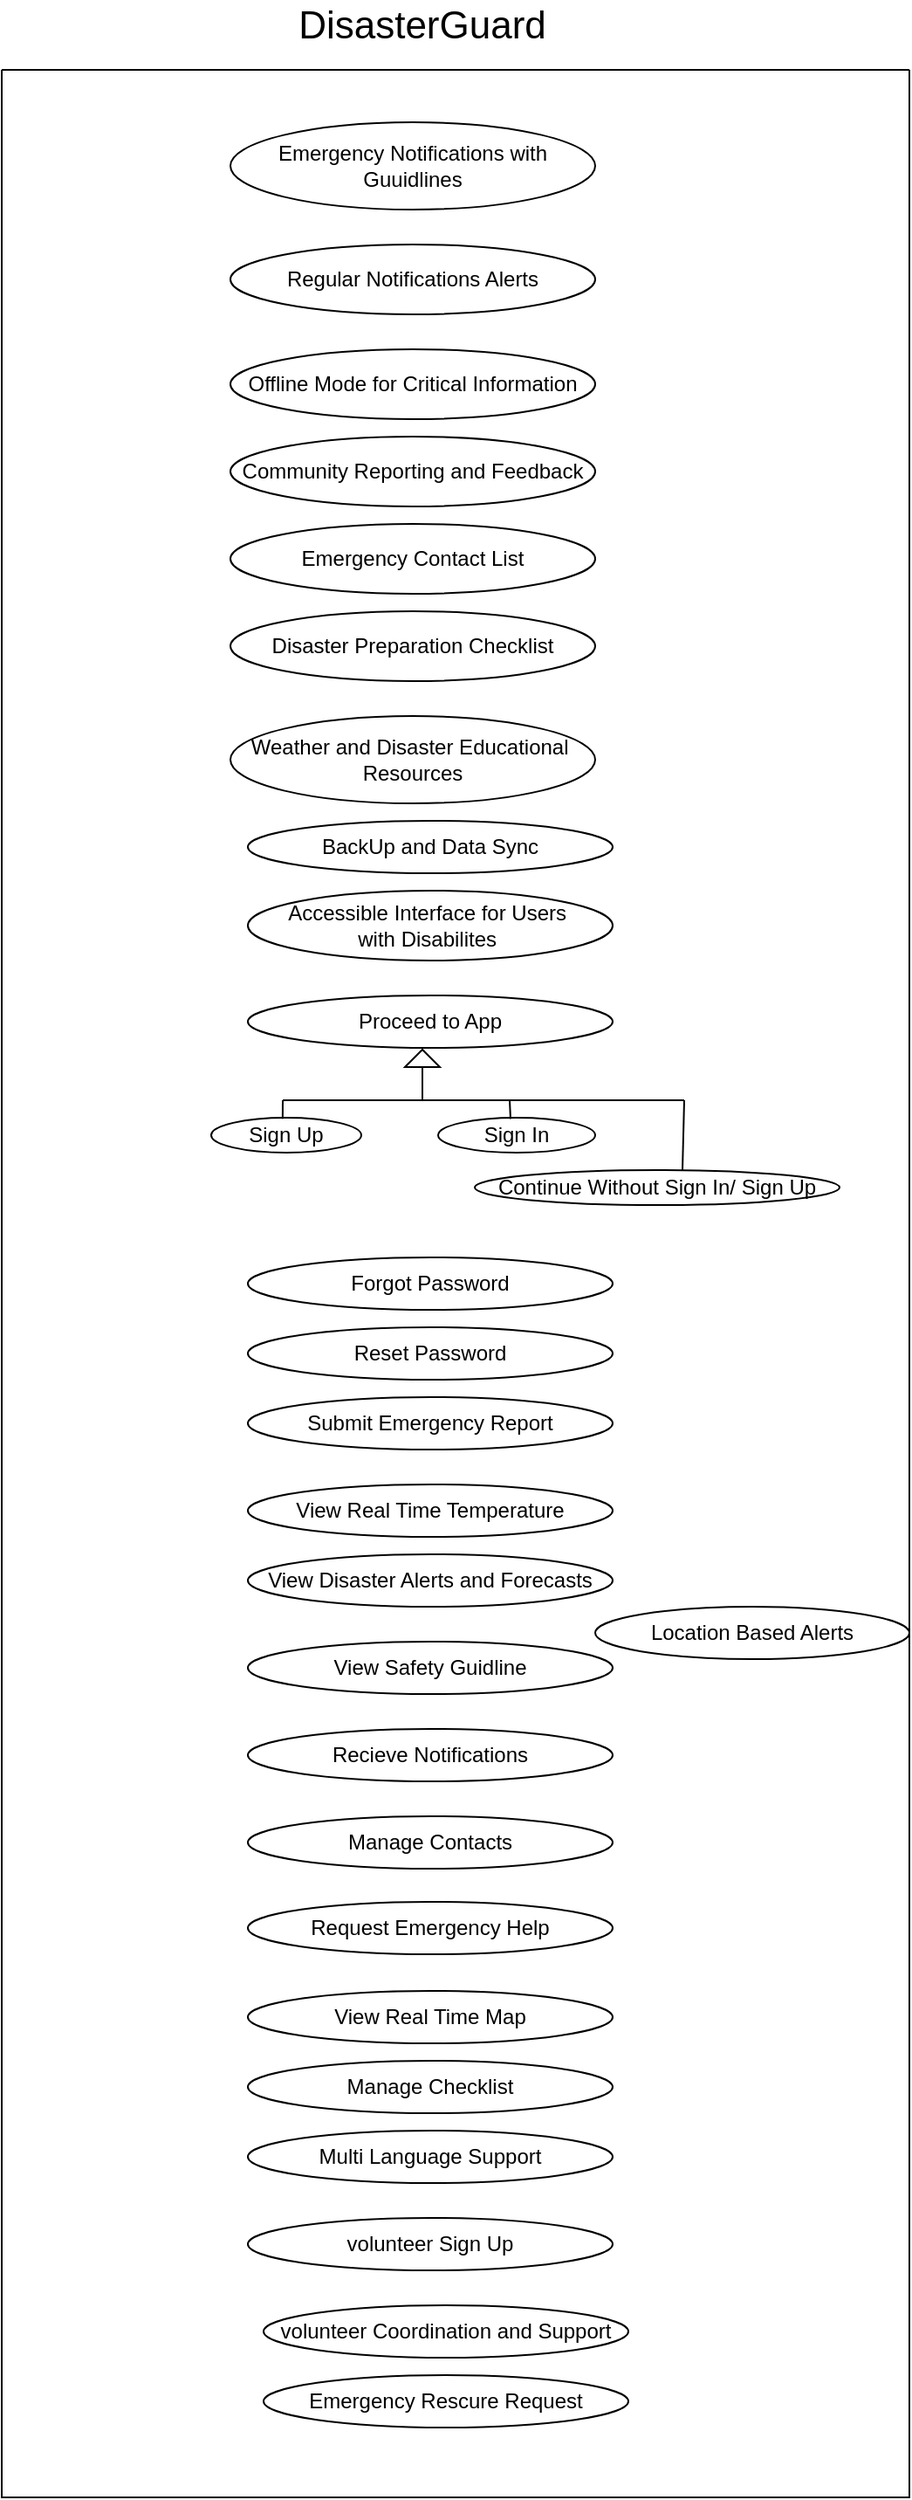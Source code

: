 <mxfile version="24.6.3" type="device">
  <diagram name="Page-1" id="R1JQ_o4AmmS1xaOfTYaX">
    <mxGraphModel dx="1285" dy="772" grid="1" gridSize="10" guides="1" tooltips="1" connect="1" arrows="1" fold="1" page="1" pageScale="1" pageWidth="827" pageHeight="1169" math="0" shadow="0">
      <root>
        <mxCell id="0" />
        <mxCell id="1" parent="0" />
        <mxCell id="szmvQJgR_3cwjk-QeN5G-2" value="" style="swimlane;startSize=0;" vertex="1" parent="1">
          <mxGeometry x="159" y="90" width="520" height="1390" as="geometry" />
        </mxCell>
        <mxCell id="szmvQJgR_3cwjk-QeN5G-8" value="Emergency Notifications&amp;nbsp;&lt;span style=&quot;background-color: initial;&quot;&gt;with Guuidlines&lt;/span&gt;" style="ellipse;whiteSpace=wrap;html=1;" vertex="1" parent="szmvQJgR_3cwjk-QeN5G-2">
          <mxGeometry x="131" y="30" width="209" height="50" as="geometry" />
        </mxCell>
        <mxCell id="szmvQJgR_3cwjk-QeN5G-9" value="Regular Notifications Alerts" style="ellipse;whiteSpace=wrap;html=1;" vertex="1" parent="szmvQJgR_3cwjk-QeN5G-2">
          <mxGeometry x="131" y="100" width="209" height="40" as="geometry" />
        </mxCell>
        <mxCell id="szmvQJgR_3cwjk-QeN5G-10" value="Offline Mode for Critical Information" style="ellipse;whiteSpace=wrap;html=1;" vertex="1" parent="szmvQJgR_3cwjk-QeN5G-2">
          <mxGeometry x="131" y="160" width="209" height="40" as="geometry" />
        </mxCell>
        <mxCell id="szmvQJgR_3cwjk-QeN5G-11" value="Community Reporting and Feedback" style="ellipse;whiteSpace=wrap;html=1;" vertex="1" parent="szmvQJgR_3cwjk-QeN5G-2">
          <mxGeometry x="131" y="210" width="209" height="40" as="geometry" />
        </mxCell>
        <mxCell id="szmvQJgR_3cwjk-QeN5G-12" value="Emergency Contact List&lt;span style=&quot;color: rgba(0, 0, 0, 0); font-family: monospace; font-size: 0px; text-align: start; text-wrap: nowrap;&quot;&gt;%3CmxGraphModel%3E%3Croot%3E%3CmxCell%20id%3D%220%22%2F%3E%3CmxCell%20id%3D%221%22%20parent%3D%220%22%2F%3E%3CmxCell%20id%3D%222%22%20value%3D%22Community%20Reporting%20and%20Feedback%22%20style%3D%22ellipse%3BwhiteSpace%3Dwrap%3Bhtml%3D1%3B%22%20vertex%3D%221%22%20parent%3D%221%22%3E%3CmxGeometry%20x%3D%22290%22%20y%3D%22300%22%20width%3D%22209%22%20height%3D%2240%22%20as%3D%22geometry%22%2F%3E%3C%2FmxCell%3E%3C%2Froot%3E%3C%2FmxGraphModel%3E&lt;/span&gt;" style="ellipse;whiteSpace=wrap;html=1;" vertex="1" parent="szmvQJgR_3cwjk-QeN5G-2">
          <mxGeometry x="131" y="260" width="209" height="40" as="geometry" />
        </mxCell>
        <mxCell id="szmvQJgR_3cwjk-QeN5G-13" value="Disaster Preparation Checklist" style="ellipse;whiteSpace=wrap;html=1;" vertex="1" parent="szmvQJgR_3cwjk-QeN5G-2">
          <mxGeometry x="131" y="310" width="209" height="40" as="geometry" />
        </mxCell>
        <mxCell id="szmvQJgR_3cwjk-QeN5G-14" value="Weather and Disaster Educational&amp;nbsp;&lt;div&gt;Resources&lt;/div&gt;" style="ellipse;whiteSpace=wrap;html=1;" vertex="1" parent="szmvQJgR_3cwjk-QeN5G-2">
          <mxGeometry x="131" y="370" width="209" height="50" as="geometry" />
        </mxCell>
        <mxCell id="szmvQJgR_3cwjk-QeN5G-15" value="BackUp and Data Sync" style="ellipse;whiteSpace=wrap;html=1;" vertex="1" parent="szmvQJgR_3cwjk-QeN5G-2">
          <mxGeometry x="141" y="430" width="209" height="30" as="geometry" />
        </mxCell>
        <mxCell id="szmvQJgR_3cwjk-QeN5G-16" value="Accessible Interface for Users&amp;nbsp;&lt;div&gt;with Disabilites&amp;nbsp;&lt;/div&gt;" style="ellipse;whiteSpace=wrap;html=1;" vertex="1" parent="szmvQJgR_3cwjk-QeN5G-2">
          <mxGeometry x="141" y="470" width="209" height="40" as="geometry" />
        </mxCell>
        <mxCell id="szmvQJgR_3cwjk-QeN5G-17" value="Sign Up" style="ellipse;whiteSpace=wrap;html=1;" vertex="1" parent="szmvQJgR_3cwjk-QeN5G-2">
          <mxGeometry x="120" y="600" width="86" height="20" as="geometry" />
        </mxCell>
        <mxCell id="szmvQJgR_3cwjk-QeN5G-18" value="Continue Without Sign In/ Sign Up" style="ellipse;whiteSpace=wrap;html=1;" vertex="1" parent="szmvQJgR_3cwjk-QeN5G-2">
          <mxGeometry x="271" y="630" width="209" height="20" as="geometry" />
        </mxCell>
        <mxCell id="szmvQJgR_3cwjk-QeN5G-19" value="Sign In" style="ellipse;whiteSpace=wrap;html=1;" vertex="1" parent="szmvQJgR_3cwjk-QeN5G-2">
          <mxGeometry x="250" y="600" width="90" height="20" as="geometry" />
        </mxCell>
        <mxCell id="szmvQJgR_3cwjk-QeN5G-20" value="Proceed to App" style="ellipse;whiteSpace=wrap;html=1;" vertex="1" parent="szmvQJgR_3cwjk-QeN5G-2">
          <mxGeometry x="141" y="530" width="209" height="30" as="geometry" />
        </mxCell>
        <mxCell id="szmvQJgR_3cwjk-QeN5G-22" value="" style="triangle;whiteSpace=wrap;html=1;rotation=-90;" vertex="1" parent="szmvQJgR_3cwjk-QeN5G-2">
          <mxGeometry x="236" y="556" width="10" height="20" as="geometry" />
        </mxCell>
        <mxCell id="szmvQJgR_3cwjk-QeN5G-25" value="" style="endArrow=none;html=1;rounded=0;" edge="1" parent="szmvQJgR_3cwjk-QeN5G-2">
          <mxGeometry width="50" height="50" relative="1" as="geometry">
            <mxPoint x="241" y="590" as="sourcePoint" />
            <mxPoint x="276" y="590" as="targetPoint" />
            <Array as="points">
              <mxPoint x="291" y="590" />
            </Array>
          </mxGeometry>
        </mxCell>
        <mxCell id="szmvQJgR_3cwjk-QeN5G-34" value="Forgot Password" style="ellipse;whiteSpace=wrap;html=1;" vertex="1" parent="szmvQJgR_3cwjk-QeN5G-2">
          <mxGeometry x="141" y="680" width="209" height="30" as="geometry" />
        </mxCell>
        <mxCell id="szmvQJgR_3cwjk-QeN5G-35" value="Reset Password" style="ellipse;whiteSpace=wrap;html=1;" vertex="1" parent="szmvQJgR_3cwjk-QeN5G-2">
          <mxGeometry x="141" y="720" width="209" height="30" as="geometry" />
        </mxCell>
        <mxCell id="szmvQJgR_3cwjk-QeN5G-36" value="Submit Emergency Report" style="ellipse;whiteSpace=wrap;html=1;" vertex="1" parent="szmvQJgR_3cwjk-QeN5G-2">
          <mxGeometry x="141" y="760" width="209" height="30" as="geometry" />
        </mxCell>
        <mxCell id="szmvQJgR_3cwjk-QeN5G-37" value="View Real Time Temperature" style="ellipse;whiteSpace=wrap;html=1;" vertex="1" parent="szmvQJgR_3cwjk-QeN5G-2">
          <mxGeometry x="141" y="810" width="209" height="30" as="geometry" />
        </mxCell>
        <mxCell id="szmvQJgR_3cwjk-QeN5G-38" value="View Disaster Alerts and Forecasts" style="ellipse;whiteSpace=wrap;html=1;" vertex="1" parent="szmvQJgR_3cwjk-QeN5G-2">
          <mxGeometry x="141" y="850" width="209" height="30" as="geometry" />
        </mxCell>
        <mxCell id="szmvQJgR_3cwjk-QeN5G-39" value="View Safety Guidline" style="ellipse;whiteSpace=wrap;html=1;" vertex="1" parent="szmvQJgR_3cwjk-QeN5G-2">
          <mxGeometry x="141" y="900" width="209" height="30" as="geometry" />
        </mxCell>
        <mxCell id="szmvQJgR_3cwjk-QeN5G-40" value="Recieve Notifications" style="ellipse;whiteSpace=wrap;html=1;" vertex="1" parent="szmvQJgR_3cwjk-QeN5G-2">
          <mxGeometry x="141" y="950" width="209" height="30" as="geometry" />
        </mxCell>
        <mxCell id="szmvQJgR_3cwjk-QeN5G-41" value="Manage Contacts" style="ellipse;whiteSpace=wrap;html=1;" vertex="1" parent="szmvQJgR_3cwjk-QeN5G-2">
          <mxGeometry x="141" y="1000" width="209" height="30" as="geometry" />
        </mxCell>
        <mxCell id="szmvQJgR_3cwjk-QeN5G-42" value="Request Emergency Help" style="ellipse;whiteSpace=wrap;html=1;" vertex="1" parent="szmvQJgR_3cwjk-QeN5G-2">
          <mxGeometry x="141" y="1049" width="209" height="30" as="geometry" />
        </mxCell>
        <mxCell id="szmvQJgR_3cwjk-QeN5G-43" value="View Real Time Map" style="ellipse;whiteSpace=wrap;html=1;" vertex="1" parent="szmvQJgR_3cwjk-QeN5G-2">
          <mxGeometry x="141" y="1100" width="209" height="30" as="geometry" />
        </mxCell>
        <mxCell id="szmvQJgR_3cwjk-QeN5G-44" value="Manage Checklist" style="ellipse;whiteSpace=wrap;html=1;" vertex="1" parent="szmvQJgR_3cwjk-QeN5G-2">
          <mxGeometry x="141" y="1140" width="209" height="30" as="geometry" />
        </mxCell>
        <mxCell id="szmvQJgR_3cwjk-QeN5G-46" value="Location Based Alerts" style="ellipse;whiteSpace=wrap;html=1;" vertex="1" parent="szmvQJgR_3cwjk-QeN5G-2">
          <mxGeometry x="340" y="880" width="180" height="30" as="geometry" />
        </mxCell>
        <mxCell id="szmvQJgR_3cwjk-QeN5G-47" value="Multi Language Support" style="ellipse;whiteSpace=wrap;html=1;" vertex="1" parent="szmvQJgR_3cwjk-QeN5G-2">
          <mxGeometry x="141" y="1180" width="209" height="30" as="geometry" />
        </mxCell>
        <mxCell id="szmvQJgR_3cwjk-QeN5G-48" value="volunteer Sign Up" style="ellipse;whiteSpace=wrap;html=1;" vertex="1" parent="szmvQJgR_3cwjk-QeN5G-2">
          <mxGeometry x="141" y="1230" width="209" height="30" as="geometry" />
        </mxCell>
        <mxCell id="szmvQJgR_3cwjk-QeN5G-49" value="volunteer Coordination and Support" style="ellipse;whiteSpace=wrap;html=1;" vertex="1" parent="szmvQJgR_3cwjk-QeN5G-2">
          <mxGeometry x="150" y="1280" width="209" height="30" as="geometry" />
        </mxCell>
        <mxCell id="szmvQJgR_3cwjk-QeN5G-50" value="Emergency Rescure Request" style="ellipse;whiteSpace=wrap;html=1;" vertex="1" parent="szmvQJgR_3cwjk-QeN5G-2">
          <mxGeometry x="150" y="1320" width="209" height="30" as="geometry" />
        </mxCell>
        <mxCell id="szmvQJgR_3cwjk-QeN5G-4" value="&lt;font style=&quot;font-size: 22px;&quot;&gt;DisasterGuard&lt;/font&gt;" style="text;html=1;align=center;verticalAlign=middle;whiteSpace=wrap;rounded=0;" vertex="1" parent="1">
          <mxGeometry x="340" y="50" width="120" height="30" as="geometry" />
        </mxCell>
        <mxCell id="szmvQJgR_3cwjk-QeN5G-24" value="" style="endArrow=none;html=1;rounded=0;entryX=0;entryY=0.5;entryDx=0;entryDy=0;" edge="1" parent="1" target="szmvQJgR_3cwjk-QeN5G-22">
          <mxGeometry width="50" height="50" relative="1" as="geometry">
            <mxPoint x="400" y="670" as="sourcePoint" />
            <mxPoint x="470" y="640" as="targetPoint" />
            <Array as="points">
              <mxPoint x="400" y="680" />
              <mxPoint x="400" y="670" />
            </Array>
          </mxGeometry>
        </mxCell>
        <mxCell id="szmvQJgR_3cwjk-QeN5G-29" value="" style="endArrow=none;html=1;rounded=0;" edge="1" parent="1">
          <mxGeometry width="50" height="50" relative="1" as="geometry">
            <mxPoint x="360" y="680" as="sourcePoint" />
            <mxPoint x="400" y="680" as="targetPoint" />
            <Array as="points">
              <mxPoint x="320" y="680" />
              <mxPoint x="360" y="680" />
            </Array>
          </mxGeometry>
        </mxCell>
        <mxCell id="szmvQJgR_3cwjk-QeN5G-30" value="" style="endArrow=none;html=1;rounded=0;exitX=0.476;exitY=0.032;exitDx=0;exitDy=0;exitPerimeter=0;" edge="1" parent="1" source="szmvQJgR_3cwjk-QeN5G-17">
          <mxGeometry width="50" height="50" relative="1" as="geometry">
            <mxPoint x="380" y="720" as="sourcePoint" />
            <mxPoint x="320" y="680" as="targetPoint" />
          </mxGeometry>
        </mxCell>
        <mxCell id="szmvQJgR_3cwjk-QeN5G-31" value="" style="endArrow=none;html=1;rounded=0;exitX=0.461;exitY=0.035;exitDx=0;exitDy=0;exitPerimeter=0;" edge="1" parent="1" source="szmvQJgR_3cwjk-QeN5G-19">
          <mxGeometry width="50" height="50" relative="1" as="geometry">
            <mxPoint x="420" y="720" as="sourcePoint" />
            <mxPoint x="450" y="680" as="targetPoint" />
          </mxGeometry>
        </mxCell>
        <mxCell id="szmvQJgR_3cwjk-QeN5G-32" value="" style="endArrow=none;html=1;rounded=0;" edge="1" parent="1">
          <mxGeometry width="50" height="50" relative="1" as="geometry">
            <mxPoint x="450" y="680" as="sourcePoint" />
            <mxPoint x="550" y="680" as="targetPoint" />
            <Array as="points">
              <mxPoint x="550" y="680" />
            </Array>
          </mxGeometry>
        </mxCell>
        <mxCell id="szmvQJgR_3cwjk-QeN5G-33" value="" style="endArrow=none;html=1;rounded=0;" edge="1" parent="1">
          <mxGeometry width="50" height="50" relative="1" as="geometry">
            <mxPoint x="549" y="720" as="sourcePoint" />
            <mxPoint x="550" y="680" as="targetPoint" />
          </mxGeometry>
        </mxCell>
      </root>
    </mxGraphModel>
  </diagram>
</mxfile>

